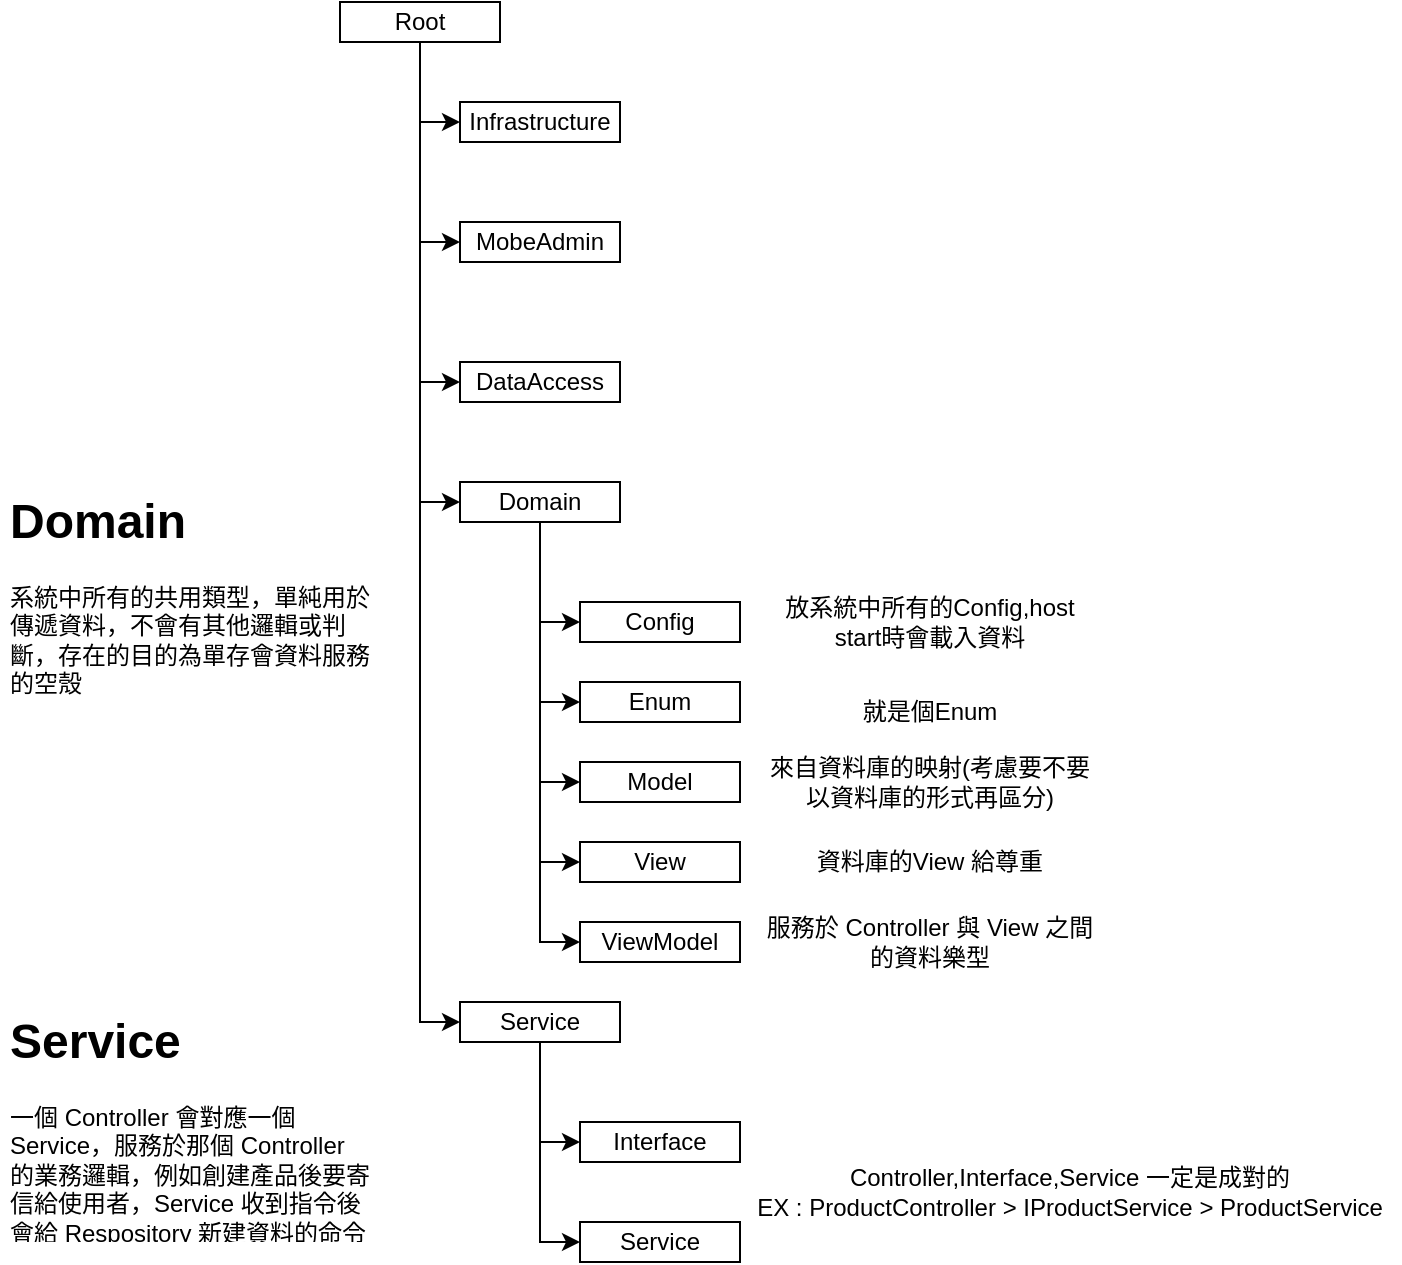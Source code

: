 <mxfile version="16.5.1" type="device"><diagram id="j8MNONjp5zIzcxD1NDHJ" name="第1頁"><mxGraphModel dx="1929" dy="865" grid="1" gridSize="10" guides="1" tooltips="1" connect="1" arrows="1" fold="1" page="1" pageScale="1" pageWidth="827" pageHeight="1169" math="0" shadow="0"><root><mxCell id="0"/><mxCell id="1" parent="0"/><mxCell id="qd2Y4FrZkiCv327Xk_d2-5" style="edgeStyle=orthogonalEdgeStyle;rounded=0;orthogonalLoop=1;jettySize=auto;html=1;exitX=0.5;exitY=1;exitDx=0;exitDy=0;entryX=0;entryY=0.5;entryDx=0;entryDy=0;" edge="1" parent="1" source="qd2Y4FrZkiCv327Xk_d2-1" target="qd2Y4FrZkiCv327Xk_d2-3"><mxGeometry relative="1" as="geometry"/></mxCell><mxCell id="qd2Y4FrZkiCv327Xk_d2-7" style="edgeStyle=orthogonalEdgeStyle;rounded=0;orthogonalLoop=1;jettySize=auto;html=1;exitX=0.5;exitY=1;exitDx=0;exitDy=0;entryX=0;entryY=0.5;entryDx=0;entryDy=0;" edge="1" parent="1" source="qd2Y4FrZkiCv327Xk_d2-1" target="qd2Y4FrZkiCv327Xk_d2-6"><mxGeometry relative="1" as="geometry"/></mxCell><mxCell id="qd2Y4FrZkiCv327Xk_d2-12" style="edgeStyle=orthogonalEdgeStyle;rounded=0;orthogonalLoop=1;jettySize=auto;html=1;exitX=0.5;exitY=1;exitDx=0;exitDy=0;entryX=0;entryY=0.5;entryDx=0;entryDy=0;" edge="1" parent="1" source="qd2Y4FrZkiCv327Xk_d2-1" target="qd2Y4FrZkiCv327Xk_d2-9"><mxGeometry relative="1" as="geometry"/></mxCell><mxCell id="qd2Y4FrZkiCv327Xk_d2-13" style="edgeStyle=orthogonalEdgeStyle;rounded=0;orthogonalLoop=1;jettySize=auto;html=1;exitX=0.5;exitY=1;exitDx=0;exitDy=0;entryX=0;entryY=0.5;entryDx=0;entryDy=0;" edge="1" parent="1" source="qd2Y4FrZkiCv327Xk_d2-1" target="qd2Y4FrZkiCv327Xk_d2-10"><mxGeometry relative="1" as="geometry"/></mxCell><mxCell id="qd2Y4FrZkiCv327Xk_d2-14" style="edgeStyle=orthogonalEdgeStyle;rounded=0;orthogonalLoop=1;jettySize=auto;html=1;exitX=0.5;exitY=1;exitDx=0;exitDy=0;entryX=0;entryY=0.5;entryDx=0;entryDy=0;" edge="1" parent="1" source="qd2Y4FrZkiCv327Xk_d2-1" target="qd2Y4FrZkiCv327Xk_d2-11"><mxGeometry relative="1" as="geometry"/></mxCell><mxCell id="qd2Y4FrZkiCv327Xk_d2-1" value="Root" style="rounded=0;whiteSpace=wrap;html=1;" vertex="1" parent="1"><mxGeometry x="160" y="100" width="80" height="20" as="geometry"/></mxCell><mxCell id="qd2Y4FrZkiCv327Xk_d2-3" value="Infrastructure" style="rounded=0;whiteSpace=wrap;html=1;" vertex="1" parent="1"><mxGeometry x="220" y="150" width="80" height="20" as="geometry"/></mxCell><mxCell id="qd2Y4FrZkiCv327Xk_d2-6" value="MobeAdmin" style="rounded=0;whiteSpace=wrap;html=1;" vertex="1" parent="1"><mxGeometry x="220" y="210" width="80" height="20" as="geometry"/></mxCell><mxCell id="qd2Y4FrZkiCv327Xk_d2-9" value="DataAccess" style="rounded=0;whiteSpace=wrap;html=1;" vertex="1" parent="1"><mxGeometry x="220" y="280" width="80" height="20" as="geometry"/></mxCell><mxCell id="qd2Y4FrZkiCv327Xk_d2-20" style="edgeStyle=orthogonalEdgeStyle;rounded=0;orthogonalLoop=1;jettySize=auto;html=1;exitX=0.5;exitY=1;exitDx=0;exitDy=0;entryX=0;entryY=0.5;entryDx=0;entryDy=0;" edge="1" parent="1" source="qd2Y4FrZkiCv327Xk_d2-10" target="qd2Y4FrZkiCv327Xk_d2-17"><mxGeometry relative="1" as="geometry"/></mxCell><mxCell id="qd2Y4FrZkiCv327Xk_d2-23" style="edgeStyle=orthogonalEdgeStyle;rounded=0;orthogonalLoop=1;jettySize=auto;html=1;exitX=0.5;exitY=1;exitDx=0;exitDy=0;entryX=0;entryY=0.5;entryDx=0;entryDy=0;" edge="1" parent="1" source="qd2Y4FrZkiCv327Xk_d2-10" target="qd2Y4FrZkiCv327Xk_d2-22"><mxGeometry relative="1" as="geometry"/></mxCell><mxCell id="qd2Y4FrZkiCv327Xk_d2-28" style="edgeStyle=orthogonalEdgeStyle;rounded=0;orthogonalLoop=1;jettySize=auto;html=1;exitX=0.5;exitY=1;exitDx=0;exitDy=0;entryX=0;entryY=0.5;entryDx=0;entryDy=0;" edge="1" parent="1" source="qd2Y4FrZkiCv327Xk_d2-10" target="qd2Y4FrZkiCv327Xk_d2-27"><mxGeometry relative="1" as="geometry"/></mxCell><mxCell id="qd2Y4FrZkiCv327Xk_d2-32" style="edgeStyle=orthogonalEdgeStyle;rounded=0;orthogonalLoop=1;jettySize=auto;html=1;exitX=0.5;exitY=1;exitDx=0;exitDy=0;entryX=0;entryY=0.5;entryDx=0;entryDy=0;" edge="1" parent="1" source="qd2Y4FrZkiCv327Xk_d2-10" target="qd2Y4FrZkiCv327Xk_d2-31"><mxGeometry relative="1" as="geometry"/></mxCell><mxCell id="qd2Y4FrZkiCv327Xk_d2-35" style="edgeStyle=orthogonalEdgeStyle;rounded=0;orthogonalLoop=1;jettySize=auto;html=1;exitX=0.5;exitY=1;exitDx=0;exitDy=0;entryX=0;entryY=0.5;entryDx=0;entryDy=0;" edge="1" parent="1" source="qd2Y4FrZkiCv327Xk_d2-10" target="qd2Y4FrZkiCv327Xk_d2-34"><mxGeometry relative="1" as="geometry"/></mxCell><mxCell id="qd2Y4FrZkiCv327Xk_d2-10" value="Domain" style="rounded=0;whiteSpace=wrap;html=1;" vertex="1" parent="1"><mxGeometry x="220" y="340" width="80" height="20" as="geometry"/></mxCell><mxCell id="qd2Y4FrZkiCv327Xk_d2-43" style="edgeStyle=orthogonalEdgeStyle;rounded=0;orthogonalLoop=1;jettySize=auto;html=1;exitX=0.5;exitY=1;exitDx=0;exitDy=0;entryX=0;entryY=0.5;entryDx=0;entryDy=0;" edge="1" parent="1" source="qd2Y4FrZkiCv327Xk_d2-11" target="qd2Y4FrZkiCv327Xk_d2-37"><mxGeometry relative="1" as="geometry"/></mxCell><mxCell id="qd2Y4FrZkiCv327Xk_d2-44" style="edgeStyle=orthogonalEdgeStyle;rounded=0;orthogonalLoop=1;jettySize=auto;html=1;exitX=0.5;exitY=1;exitDx=0;exitDy=0;entryX=0;entryY=0.5;entryDx=0;entryDy=0;" edge="1" parent="1" source="qd2Y4FrZkiCv327Xk_d2-11" target="qd2Y4FrZkiCv327Xk_d2-38"><mxGeometry relative="1" as="geometry"/></mxCell><mxCell id="qd2Y4FrZkiCv327Xk_d2-11" value="Service" style="rounded=0;whiteSpace=wrap;html=1;" vertex="1" parent="1"><mxGeometry x="220" y="600" width="80" height="20" as="geometry"/></mxCell><mxCell id="qd2Y4FrZkiCv327Xk_d2-17" value="Config" style="rounded=0;whiteSpace=wrap;html=1;" vertex="1" parent="1"><mxGeometry x="280" y="400" width="80" height="20" as="geometry"/></mxCell><mxCell id="qd2Y4FrZkiCv327Xk_d2-21" value="&lt;h1&gt;Domain&lt;/h1&gt;&lt;p&gt;系統中所有的共用類型，單純用於傳遞資料，不會有其他邏輯或判斷，存在的目的為單存會資料服務的空殼&lt;/p&gt;" style="text;html=1;strokeColor=none;fillColor=none;spacing=5;spacingTop=-20;whiteSpace=wrap;overflow=hidden;rounded=0;" vertex="1" parent="1"><mxGeometry x="-10" y="340" width="190" height="120" as="geometry"/></mxCell><mxCell id="qd2Y4FrZkiCv327Xk_d2-22" value="Enum" style="rounded=0;whiteSpace=wrap;html=1;" vertex="1" parent="1"><mxGeometry x="280" y="440" width="80" height="20" as="geometry"/></mxCell><mxCell id="qd2Y4FrZkiCv327Xk_d2-24" value="放系統中所有的Config,host start時會載入資料" style="text;html=1;strokeColor=none;fillColor=none;align=center;verticalAlign=middle;whiteSpace=wrap;rounded=0;" vertex="1" parent="1"><mxGeometry x="370" y="395" width="170" height="30" as="geometry"/></mxCell><mxCell id="qd2Y4FrZkiCv327Xk_d2-26" value="就是個Enum" style="text;html=1;strokeColor=none;fillColor=none;align=center;verticalAlign=middle;whiteSpace=wrap;rounded=0;" vertex="1" parent="1"><mxGeometry x="370" y="440" width="170" height="30" as="geometry"/></mxCell><mxCell id="qd2Y4FrZkiCv327Xk_d2-27" value="Model" style="rounded=0;whiteSpace=wrap;html=1;" vertex="1" parent="1"><mxGeometry x="280" y="480" width="80" height="20" as="geometry"/></mxCell><mxCell id="qd2Y4FrZkiCv327Xk_d2-30" value="來自資料庫的映射(考慮要不要以資料庫的形式再區分)" style="text;html=1;strokeColor=none;fillColor=none;align=center;verticalAlign=middle;whiteSpace=wrap;rounded=0;" vertex="1" parent="1"><mxGeometry x="370" y="475" width="170" height="30" as="geometry"/></mxCell><mxCell id="qd2Y4FrZkiCv327Xk_d2-31" value="View" style="rounded=0;whiteSpace=wrap;html=1;" vertex="1" parent="1"><mxGeometry x="280" y="520" width="80" height="20" as="geometry"/></mxCell><mxCell id="qd2Y4FrZkiCv327Xk_d2-33" value="資料庫的View 給尊重" style="text;html=1;strokeColor=none;fillColor=none;align=center;verticalAlign=middle;whiteSpace=wrap;rounded=0;" vertex="1" parent="1"><mxGeometry x="370" y="515" width="170" height="30" as="geometry"/></mxCell><mxCell id="qd2Y4FrZkiCv327Xk_d2-34" value="ViewModel" style="rounded=0;whiteSpace=wrap;html=1;" vertex="1" parent="1"><mxGeometry x="280" y="560" width="80" height="20" as="geometry"/></mxCell><mxCell id="qd2Y4FrZkiCv327Xk_d2-36" value="服務於 Controller 與 View 之間的資料樂型" style="text;html=1;strokeColor=none;fillColor=none;align=center;verticalAlign=middle;whiteSpace=wrap;rounded=0;" vertex="1" parent="1"><mxGeometry x="370" y="555" width="170" height="30" as="geometry"/></mxCell><mxCell id="qd2Y4FrZkiCv327Xk_d2-37" value="Interface" style="rounded=0;whiteSpace=wrap;html=1;" vertex="1" parent="1"><mxGeometry x="280" y="660" width="80" height="20" as="geometry"/></mxCell><mxCell id="qd2Y4FrZkiCv327Xk_d2-38" value="Service" style="rounded=0;whiteSpace=wrap;html=1;" vertex="1" parent="1"><mxGeometry x="280" y="710" width="80" height="20" as="geometry"/></mxCell><mxCell id="qd2Y4FrZkiCv327Xk_d2-39" value="&lt;h1&gt;Service&lt;/h1&gt;&lt;p&gt;一個 Controller 會對應一個 Service，服務於那個 Controller 的業務邏輯，例如創建產品後要寄信給使用者，Service 收到指令後會給 Respository 新建資料的命令再給 MailService 寄出信件的命令&lt;/p&gt;" style="text;html=1;strokeColor=none;fillColor=none;spacing=5;spacingTop=-20;whiteSpace=wrap;overflow=hidden;rounded=0;" vertex="1" parent="1"><mxGeometry x="-10" y="600" width="190" height="120" as="geometry"/></mxCell><mxCell id="qd2Y4FrZkiCv327Xk_d2-46" value="Controller,Interface,Service 一定是成對的&lt;br&gt;EX : ProductController &amp;gt; IProductService &amp;gt; ProductService" style="text;html=1;strokeColor=none;fillColor=none;align=center;verticalAlign=middle;whiteSpace=wrap;rounded=0;" vertex="1" parent="1"><mxGeometry x="360" y="680" width="330" height="30" as="geometry"/></mxCell></root></mxGraphModel></diagram></mxfile>